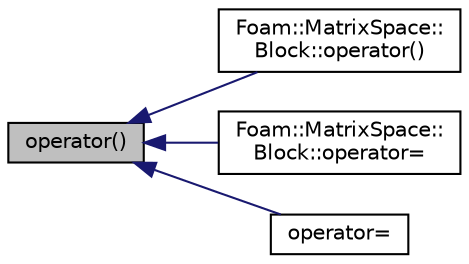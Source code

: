 digraph "operator()"
{
  bgcolor="transparent";
  edge [fontname="Helvetica",fontsize="10",labelfontname="Helvetica",labelfontsize="10"];
  node [fontname="Helvetica",fontsize="10",shape=record];
  rankdir="LR";
  Node1 [label="operator()",height=0.2,width=0.4,color="black", fillcolor="grey75", style="filled" fontcolor="black"];
  Node1 -> Node2 [dir="back",color="midnightblue",fontsize="10",style="solid",fontname="Helvetica"];
  Node2 [label="Foam::MatrixSpace::\lBlock::operator()",height=0.2,width=0.4,color="black",URL="$classFoam_1_1MatrixSpace_1_1Block.html#a53bd706fcfff646196cb4d8a6f231c28",tooltip="Construct and return the sub-tensor corresponding to this block. "];
  Node1 -> Node3 [dir="back",color="midnightblue",fontsize="10",style="solid",fontname="Helvetica"];
  Node3 [label="Foam::MatrixSpace::\lBlock::operator=",height=0.2,width=0.4,color="black",URL="$classFoam_1_1MatrixSpace_1_1Block.html#a7e5aee9edaaf866c14241ecd0dda3bec",tooltip="Assignment to a matrix. "];
  Node1 -> Node4 [dir="back",color="midnightblue",fontsize="10",style="solid",fontname="Helvetica"];
  Node4 [label="operator=",height=0.2,width=0.4,color="black",URL="$classFoam_1_1MatrixSpace.html#a0f0165336a6e020ab36c48dfe2285cc3",tooltip="Assignment to a block of another matrix space. "];
}
